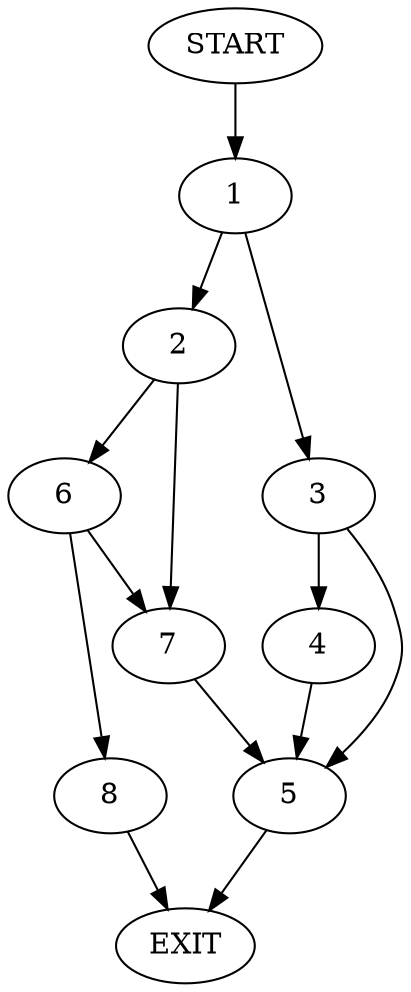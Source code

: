 digraph {
0 [label="START"]
9 [label="EXIT"]
0 -> 1
1 -> 2
1 -> 3
3 -> 4
3 -> 5
2 -> 6
2 -> 7
5 -> 9
4 -> 5
7 -> 5
6 -> 8
6 -> 7
8 -> 9
}
